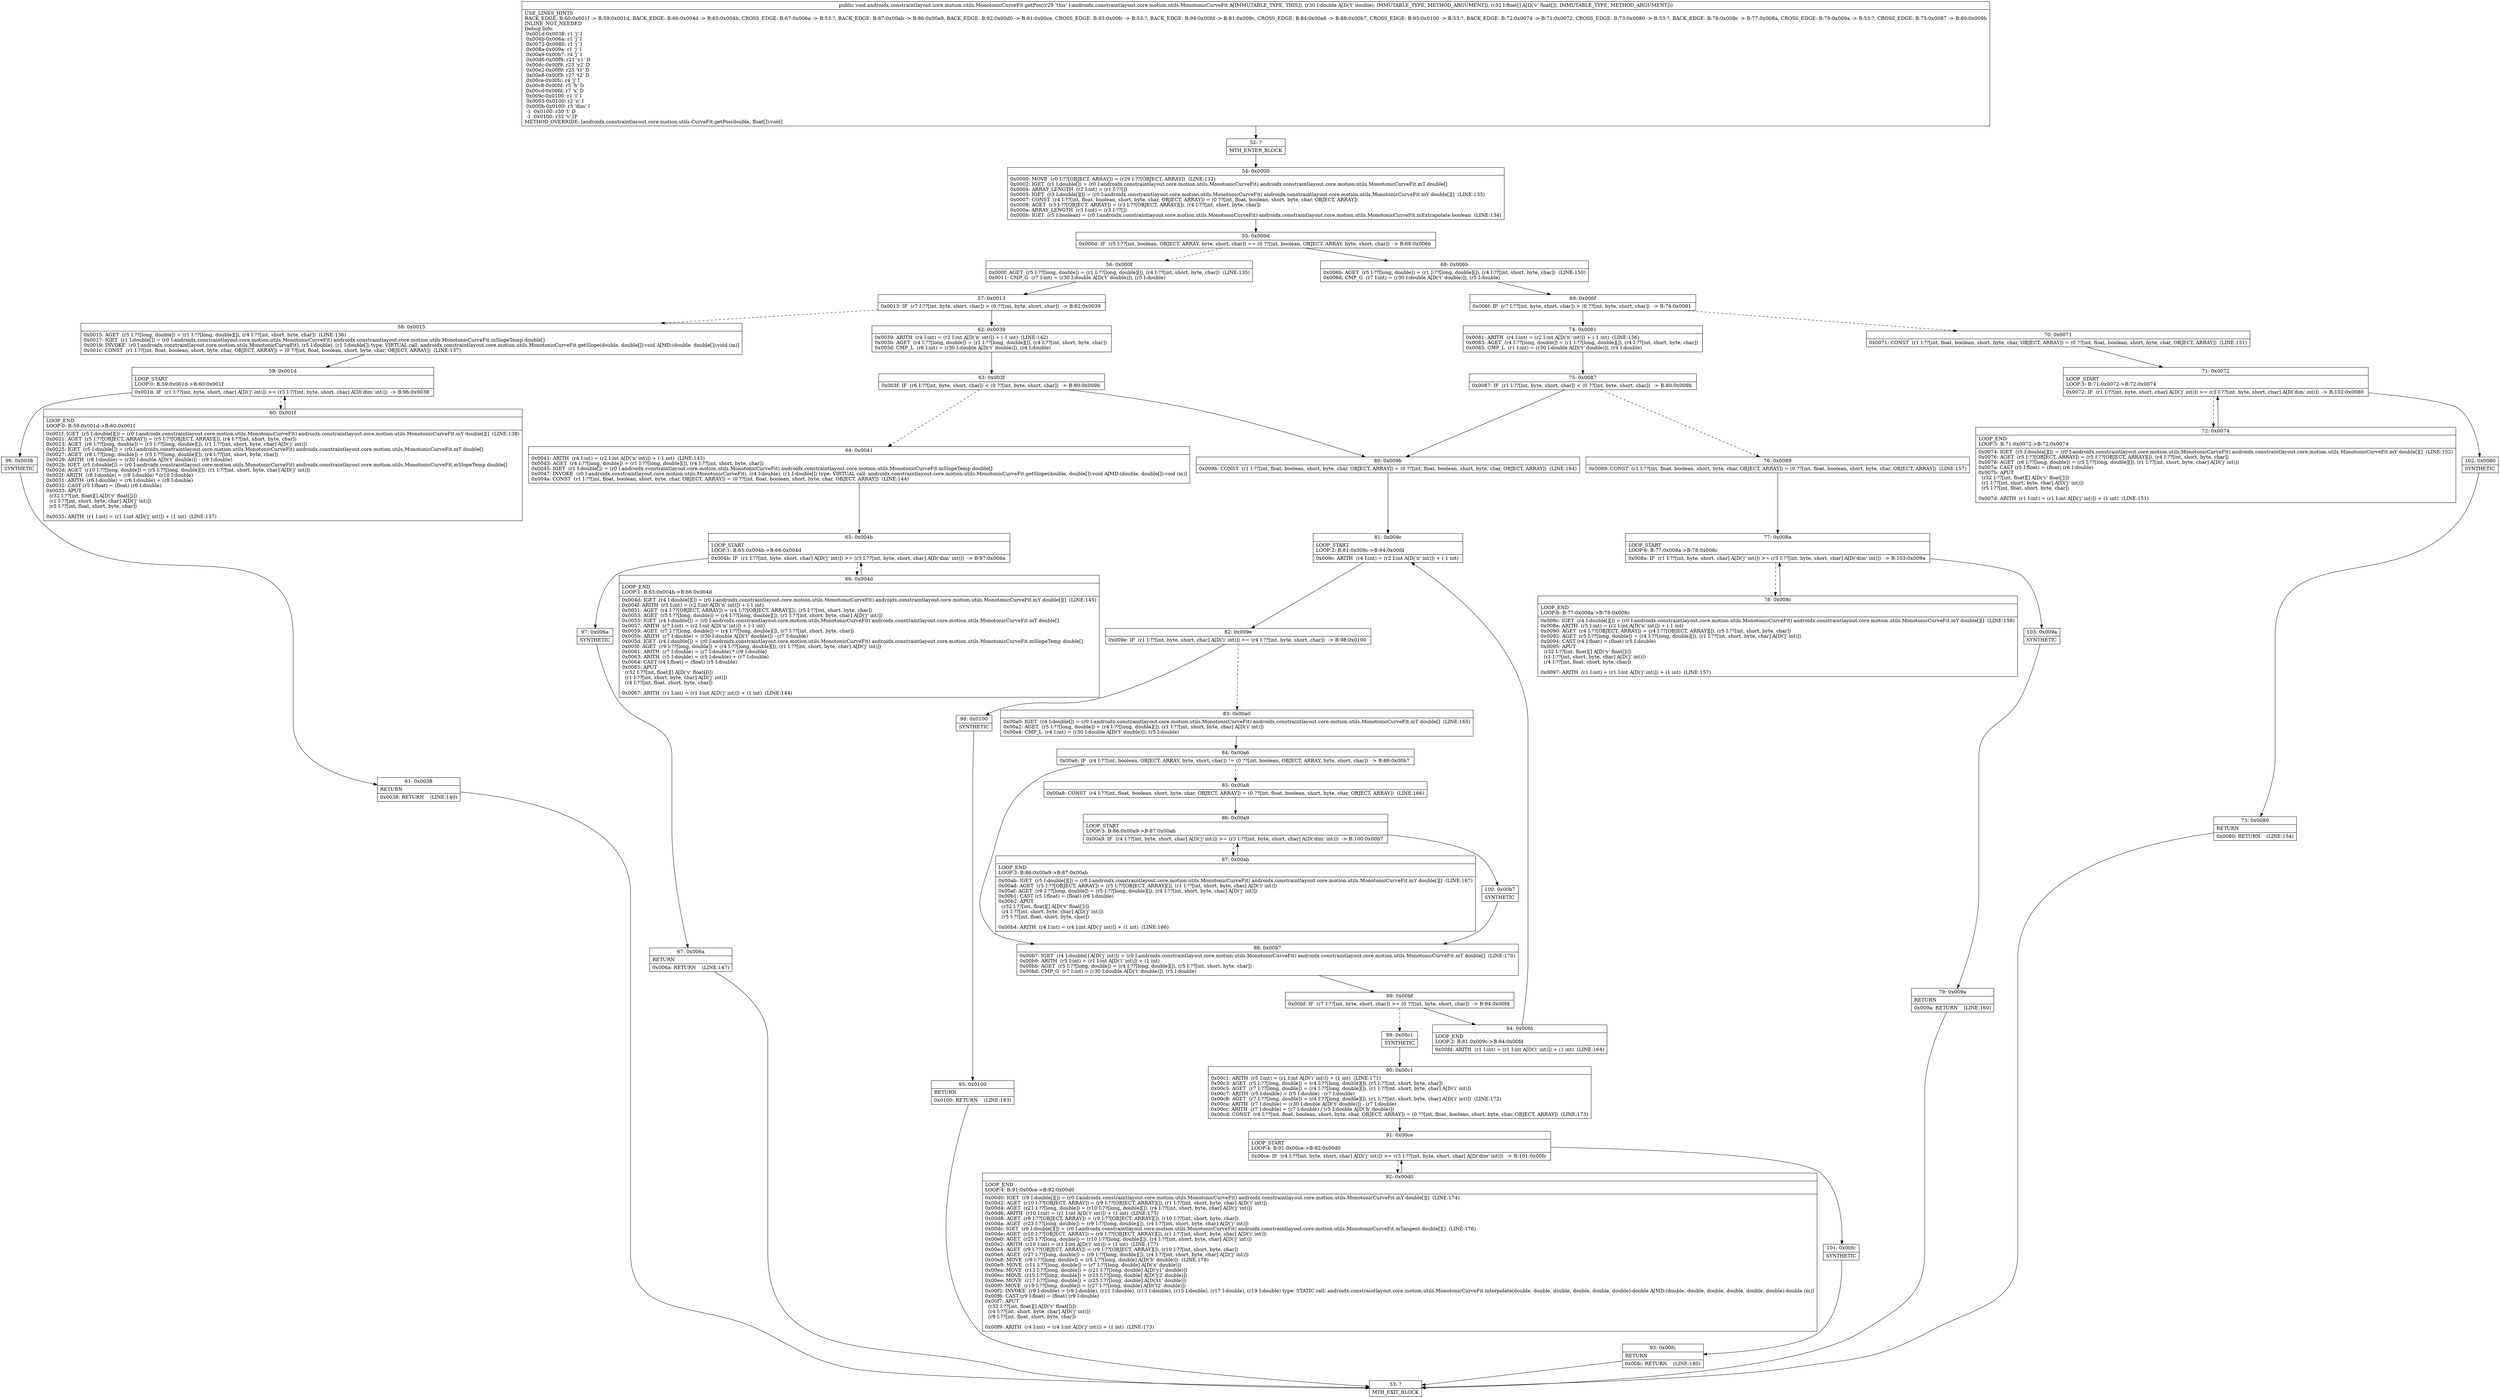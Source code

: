 digraph "CFG forandroidx.constraintlayout.core.motion.utils.MonotonicCurveFit.getPos(D[F)V" {
Node_52 [shape=record,label="{52\:\ ?|MTH_ENTER_BLOCK\l}"];
Node_54 [shape=record,label="{54\:\ 0x0000|0x0000: MOVE  (r0 I:??[OBJECT, ARRAY]) = (r29 I:??[OBJECT, ARRAY])  (LINE:132)\l0x0002: IGET  (r1 I:double[]) = (r0 I:androidx.constraintlayout.core.motion.utils.MonotonicCurveFit) androidx.constraintlayout.core.motion.utils.MonotonicCurveFit.mT double[] \l0x0004: ARRAY_LENGTH  (r2 I:int) = (r1 I:??[]) \l0x0005: IGET  (r3 I:double[][]) = (r0 I:androidx.constraintlayout.core.motion.utils.MonotonicCurveFit) androidx.constraintlayout.core.motion.utils.MonotonicCurveFit.mY double[][]  (LINE:133)\l0x0007: CONST  (r4 I:??[int, float, boolean, short, byte, char, OBJECT, ARRAY]) = (0 ??[int, float, boolean, short, byte, char, OBJECT, ARRAY]) \l0x0008: AGET  (r3 I:??[OBJECT, ARRAY]) = (r3 I:??[OBJECT, ARRAY][]), (r4 I:??[int, short, byte, char]) \l0x000a: ARRAY_LENGTH  (r3 I:int) = (r3 I:??[]) \l0x000b: IGET  (r5 I:boolean) = (r0 I:androidx.constraintlayout.core.motion.utils.MonotonicCurveFit) androidx.constraintlayout.core.motion.utils.MonotonicCurveFit.mExtrapolate boolean  (LINE:134)\l}"];
Node_55 [shape=record,label="{55\:\ 0x000d|0x000d: IF  (r5 I:??[int, boolean, OBJECT, ARRAY, byte, short, char]) == (0 ??[int, boolean, OBJECT, ARRAY, byte, short, char])  \-\> B:68:0x006b \l}"];
Node_56 [shape=record,label="{56\:\ 0x000f|0x000f: AGET  (r5 I:??[long, double]) = (r1 I:??[long, double][]), (r4 I:??[int, short, byte, char])  (LINE:135)\l0x0011: CMP_G  (r7 I:int) = (r30 I:double A[D('t' double)]), (r5 I:double) \l}"];
Node_57 [shape=record,label="{57\:\ 0x0013|0x0013: IF  (r7 I:??[int, byte, short, char]) \> (0 ??[int, byte, short, char])  \-\> B:62:0x0039 \l}"];
Node_58 [shape=record,label="{58\:\ 0x0015|0x0015: AGET  (r5 I:??[long, double]) = (r1 I:??[long, double][]), (r4 I:??[int, short, byte, char])  (LINE:136)\l0x0017: IGET  (r1 I:double[]) = (r0 I:androidx.constraintlayout.core.motion.utils.MonotonicCurveFit) androidx.constraintlayout.core.motion.utils.MonotonicCurveFit.mSlopeTemp double[] \l0x0019: INVOKE  (r0 I:androidx.constraintlayout.core.motion.utils.MonotonicCurveFit), (r5 I:double), (r1 I:double[]) type: VIRTUAL call: androidx.constraintlayout.core.motion.utils.MonotonicCurveFit.getSlope(double, double[]):void A[MD:(double, double[]):void (m)]\l0x001c: CONST  (r1 I:??[int, float, boolean, short, byte, char, OBJECT, ARRAY]) = (0 ??[int, float, boolean, short, byte, char, OBJECT, ARRAY])  (LINE:137)\l}"];
Node_59 [shape=record,label="{59\:\ 0x001d|LOOP_START\lLOOP:0: B:59:0x001d\-\>B:60:0x001f\l|0x001d: IF  (r1 I:??[int, byte, short, char] A[D('j' int)]) \>= (r3 I:??[int, byte, short, char] A[D('dim' int)])  \-\> B:96:0x0038 \l}"];
Node_60 [shape=record,label="{60\:\ 0x001f|LOOP_END\lLOOP:0: B:59:0x001d\-\>B:60:0x001f\l|0x001f: IGET  (r5 I:double[][]) = (r0 I:androidx.constraintlayout.core.motion.utils.MonotonicCurveFit) androidx.constraintlayout.core.motion.utils.MonotonicCurveFit.mY double[][]  (LINE:138)\l0x0021: AGET  (r5 I:??[OBJECT, ARRAY]) = (r5 I:??[OBJECT, ARRAY][]), (r4 I:??[int, short, byte, char]) \l0x0023: AGET  (r6 I:??[long, double]) = (r5 I:??[long, double][]), (r1 I:??[int, short, byte, char] A[D('j' int)]) \l0x0025: IGET  (r5 I:double[]) = (r0 I:androidx.constraintlayout.core.motion.utils.MonotonicCurveFit) androidx.constraintlayout.core.motion.utils.MonotonicCurveFit.mT double[] \l0x0027: AGET  (r8 I:??[long, double]) = (r5 I:??[long, double][]), (r4 I:??[int, short, byte, char]) \l0x0029: ARITH  (r8 I:double) = (r30 I:double A[D('t' double)]) \- (r8 I:double) \l0x002b: IGET  (r5 I:double[]) = (r0 I:androidx.constraintlayout.core.motion.utils.MonotonicCurveFit) androidx.constraintlayout.core.motion.utils.MonotonicCurveFit.mSlopeTemp double[] \l0x002d: AGET  (r10 I:??[long, double]) = (r5 I:??[long, double][]), (r1 I:??[int, short, byte, char] A[D('j' int)]) \l0x002f: ARITH  (r8 I:double) = (r8 I:double) * (r10 I:double) \l0x0031: ARITH  (r6 I:double) = (r6 I:double) + (r8 I:double) \l0x0032: CAST (r5 I:float) = (float) (r6 I:double) \l0x0033: APUT  \l  (r32 I:??[int, float][] A[D('v' float[])])\l  (r1 I:??[int, short, byte, char] A[D('j' int)])\l  (r5 I:??[int, float, short, byte, char])\l \l0x0035: ARITH  (r1 I:int) = (r1 I:int A[D('j' int)]) + (1 int)  (LINE:137)\l}"];
Node_96 [shape=record,label="{96\:\ 0x0038|SYNTHETIC\l}"];
Node_61 [shape=record,label="{61\:\ 0x0038|RETURN\l|0x0038: RETURN    (LINE:140)\l}"];
Node_53 [shape=record,label="{53\:\ ?|MTH_EXIT_BLOCK\l}"];
Node_62 [shape=record,label="{62\:\ 0x0039|0x0039: ARITH  (r4 I:int) = (r2 I:int A[D('n' int)]) + (\-1 int)  (LINE:142)\l0x003b: AGET  (r4 I:??[long, double]) = (r1 I:??[long, double][]), (r4 I:??[int, short, byte, char]) \l0x003d: CMP_L  (r6 I:int) = (r30 I:double A[D('t' double)]), (r4 I:double) \l}"];
Node_63 [shape=record,label="{63\:\ 0x003f|0x003f: IF  (r6 I:??[int, byte, short, char]) \< (0 ??[int, byte, short, char])  \-\> B:80:0x009b \l}"];
Node_64 [shape=record,label="{64\:\ 0x0041|0x0041: ARITH  (r4 I:int) = (r2 I:int A[D('n' int)]) + (\-1 int)  (LINE:143)\l0x0043: AGET  (r4 I:??[long, double]) = (r1 I:??[long, double][]), (r4 I:??[int, short, byte, char]) \l0x0045: IGET  (r1 I:double[]) = (r0 I:androidx.constraintlayout.core.motion.utils.MonotonicCurveFit) androidx.constraintlayout.core.motion.utils.MonotonicCurveFit.mSlopeTemp double[] \l0x0047: INVOKE  (r0 I:androidx.constraintlayout.core.motion.utils.MonotonicCurveFit), (r4 I:double), (r1 I:double[]) type: VIRTUAL call: androidx.constraintlayout.core.motion.utils.MonotonicCurveFit.getSlope(double, double[]):void A[MD:(double, double[]):void (m)]\l0x004a: CONST  (r1 I:??[int, float, boolean, short, byte, char, OBJECT, ARRAY]) = (0 ??[int, float, boolean, short, byte, char, OBJECT, ARRAY])  (LINE:144)\l}"];
Node_65 [shape=record,label="{65\:\ 0x004b|LOOP_START\lLOOP:1: B:65:0x004b\-\>B:66:0x004d\l|0x004b: IF  (r1 I:??[int, byte, short, char] A[D('j' int)]) \>= (r3 I:??[int, byte, short, char] A[D('dim' int)])  \-\> B:97:0x006a \l}"];
Node_66 [shape=record,label="{66\:\ 0x004d|LOOP_END\lLOOP:1: B:65:0x004b\-\>B:66:0x004d\l|0x004d: IGET  (r4 I:double[][]) = (r0 I:androidx.constraintlayout.core.motion.utils.MonotonicCurveFit) androidx.constraintlayout.core.motion.utils.MonotonicCurveFit.mY double[][]  (LINE:145)\l0x004f: ARITH  (r5 I:int) = (r2 I:int A[D('n' int)]) + (\-1 int) \l0x0051: AGET  (r4 I:??[OBJECT, ARRAY]) = (r4 I:??[OBJECT, ARRAY][]), (r5 I:??[int, short, byte, char]) \l0x0053: AGET  (r5 I:??[long, double]) = (r4 I:??[long, double][]), (r1 I:??[int, short, byte, char] A[D('j' int)]) \l0x0055: IGET  (r4 I:double[]) = (r0 I:androidx.constraintlayout.core.motion.utils.MonotonicCurveFit) androidx.constraintlayout.core.motion.utils.MonotonicCurveFit.mT double[] \l0x0057: ARITH  (r7 I:int) = (r2 I:int A[D('n' int)]) + (\-1 int) \l0x0059: AGET  (r7 I:??[long, double]) = (r4 I:??[long, double][]), (r7 I:??[int, short, byte, char]) \l0x005b: ARITH  (r7 I:double) = (r30 I:double A[D('t' double)]) \- (r7 I:double) \l0x005d: IGET  (r4 I:double[]) = (r0 I:androidx.constraintlayout.core.motion.utils.MonotonicCurveFit) androidx.constraintlayout.core.motion.utils.MonotonicCurveFit.mSlopeTemp double[] \l0x005f: AGET  (r9 I:??[long, double]) = (r4 I:??[long, double][]), (r1 I:??[int, short, byte, char] A[D('j' int)]) \l0x0061: ARITH  (r7 I:double) = (r7 I:double) * (r9 I:double) \l0x0063: ARITH  (r5 I:double) = (r5 I:double) + (r7 I:double) \l0x0064: CAST (r4 I:float) = (float) (r5 I:double) \l0x0065: APUT  \l  (r32 I:??[int, float][] A[D('v' float[])])\l  (r1 I:??[int, short, byte, char] A[D('j' int)])\l  (r4 I:??[int, float, short, byte, char])\l \l0x0067: ARITH  (r1 I:int) = (r1 I:int A[D('j' int)]) + (1 int)  (LINE:144)\l}"];
Node_97 [shape=record,label="{97\:\ 0x006a|SYNTHETIC\l}"];
Node_67 [shape=record,label="{67\:\ 0x006a|RETURN\l|0x006a: RETURN    (LINE:147)\l}"];
Node_80 [shape=record,label="{80\:\ 0x009b|0x009b: CONST  (r1 I:??[int, float, boolean, short, byte, char, OBJECT, ARRAY]) = (0 ??[int, float, boolean, short, byte, char, OBJECT, ARRAY])  (LINE:164)\l}"];
Node_81 [shape=record,label="{81\:\ 0x009c|LOOP_START\lLOOP:2: B:81:0x009c\-\>B:94:0x00fd\l|0x009c: ARITH  (r4 I:int) = (r2 I:int A[D('n' int)]) + (\-1 int) \l}"];
Node_82 [shape=record,label="{82\:\ 0x009e|0x009e: IF  (r1 I:??[int, byte, short, char] A[D('i' int)]) \>= (r4 I:??[int, byte, short, char])  \-\> B:98:0x0100 \l}"];
Node_83 [shape=record,label="{83\:\ 0x00a0|0x00a0: IGET  (r4 I:double[]) = (r0 I:androidx.constraintlayout.core.motion.utils.MonotonicCurveFit) androidx.constraintlayout.core.motion.utils.MonotonicCurveFit.mT double[]  (LINE:165)\l0x00a2: AGET  (r5 I:??[long, double]) = (r4 I:??[long, double][]), (r1 I:??[int, short, byte, char] A[D('i' int)]) \l0x00a4: CMP_L  (r4 I:int) = (r30 I:double A[D('t' double)]), (r5 I:double) \l}"];
Node_84 [shape=record,label="{84\:\ 0x00a6|0x00a6: IF  (r4 I:??[int, boolean, OBJECT, ARRAY, byte, short, char]) != (0 ??[int, boolean, OBJECT, ARRAY, byte, short, char])  \-\> B:88:0x00b7 \l}"];
Node_85 [shape=record,label="{85\:\ 0x00a8|0x00a8: CONST  (r4 I:??[int, float, boolean, short, byte, char, OBJECT, ARRAY]) = (0 ??[int, float, boolean, short, byte, char, OBJECT, ARRAY])  (LINE:166)\l}"];
Node_86 [shape=record,label="{86\:\ 0x00a9|LOOP_START\lLOOP:3: B:86:0x00a9\-\>B:87:0x00ab\l|0x00a9: IF  (r4 I:??[int, byte, short, char] A[D('j' int)]) \>= (r3 I:??[int, byte, short, char] A[D('dim' int)])  \-\> B:100:0x00b7 \l}"];
Node_87 [shape=record,label="{87\:\ 0x00ab|LOOP_END\lLOOP:3: B:86:0x00a9\-\>B:87:0x00ab\l|0x00ab: IGET  (r5 I:double[][]) = (r0 I:androidx.constraintlayout.core.motion.utils.MonotonicCurveFit) androidx.constraintlayout.core.motion.utils.MonotonicCurveFit.mY double[][]  (LINE:167)\l0x00ad: AGET  (r5 I:??[OBJECT, ARRAY]) = (r5 I:??[OBJECT, ARRAY][]), (r1 I:??[int, short, byte, char] A[D('i' int)]) \l0x00af: AGET  (r6 I:??[long, double]) = (r5 I:??[long, double][]), (r4 I:??[int, short, byte, char] A[D('j' int)]) \l0x00b1: CAST (r5 I:float) = (float) (r6 I:double) \l0x00b2: APUT  \l  (r32 I:??[int, float][] A[D('v' float[])])\l  (r4 I:??[int, short, byte, char] A[D('j' int)])\l  (r5 I:??[int, float, short, byte, char])\l \l0x00b4: ARITH  (r4 I:int) = (r4 I:int A[D('j' int)]) + (1 int)  (LINE:166)\l}"];
Node_100 [shape=record,label="{100\:\ 0x00b7|SYNTHETIC\l}"];
Node_88 [shape=record,label="{88\:\ 0x00b7|0x00b7: IGET  (r4 I:double[] A[D('j' int)]) = (r0 I:androidx.constraintlayout.core.motion.utils.MonotonicCurveFit) androidx.constraintlayout.core.motion.utils.MonotonicCurveFit.mT double[]  (LINE:170)\l0x00b9: ARITH  (r5 I:int) = (r1 I:int A[D('i' int)]) + (1 int) \l0x00bb: AGET  (r5 I:??[long, double]) = (r4 I:??[long, double][]), (r5 I:??[int, short, byte, char]) \l0x00bd: CMP_G  (r7 I:int) = (r30 I:double A[D('t' double)]), (r5 I:double) \l}"];
Node_89 [shape=record,label="{89\:\ 0x00bf|0x00bf: IF  (r7 I:??[int, byte, short, char]) \>= (0 ??[int, byte, short, char])  \-\> B:94:0x00fd \l}"];
Node_94 [shape=record,label="{94\:\ 0x00fd|LOOP_END\lLOOP:2: B:81:0x009c\-\>B:94:0x00fd\l|0x00fd: ARITH  (r1 I:int) = (r1 I:int A[D('i' int)]) + (1 int)  (LINE:164)\l}"];
Node_99 [shape=record,label="{99\:\ 0x00c1|SYNTHETIC\l}"];
Node_90 [shape=record,label="{90\:\ 0x00c1|0x00c1: ARITH  (r5 I:int) = (r1 I:int A[D('i' int)]) + (1 int)  (LINE:171)\l0x00c3: AGET  (r5 I:??[long, double]) = (r4 I:??[long, double][]), (r5 I:??[int, short, byte, char]) \l0x00c5: AGET  (r7 I:??[long, double]) = (r4 I:??[long, double][]), (r1 I:??[int, short, byte, char] A[D('i' int)]) \l0x00c7: ARITH  (r5 I:double) = (r5 I:double) \- (r7 I:double) \l0x00c8: AGET  (r7 I:??[long, double]) = (r4 I:??[long, double][]), (r1 I:??[int, short, byte, char] A[D('i' int)])  (LINE:172)\l0x00ca: ARITH  (r7 I:double) = (r30 I:double A[D('t' double)]) \- (r7 I:double) \l0x00cc: ARITH  (r7 I:double) = (r7 I:double) \/ (r5 I:double A[D('h' double)]) \l0x00cd: CONST  (r4 I:??[int, float, boolean, short, byte, char, OBJECT, ARRAY]) = (0 ??[int, float, boolean, short, byte, char, OBJECT, ARRAY])  (LINE:173)\l}"];
Node_91 [shape=record,label="{91\:\ 0x00ce|LOOP_START\lLOOP:4: B:91:0x00ce\-\>B:92:0x00d0\l|0x00ce: IF  (r4 I:??[int, byte, short, char] A[D('j' int)]) \>= (r3 I:??[int, byte, short, char] A[D('dim' int)])  \-\> B:101:0x00fc \l}"];
Node_92 [shape=record,label="{92\:\ 0x00d0|LOOP_END\lLOOP:4: B:91:0x00ce\-\>B:92:0x00d0\l|0x00d0: IGET  (r9 I:double[][]) = (r0 I:androidx.constraintlayout.core.motion.utils.MonotonicCurveFit) androidx.constraintlayout.core.motion.utils.MonotonicCurveFit.mY double[][]  (LINE:174)\l0x00d2: AGET  (r10 I:??[OBJECT, ARRAY]) = (r9 I:??[OBJECT, ARRAY][]), (r1 I:??[int, short, byte, char] A[D('i' int)]) \l0x00d4: AGET  (r21 I:??[long, double]) = (r10 I:??[long, double][]), (r4 I:??[int, short, byte, char] A[D('j' int)]) \l0x00d6: ARITH  (r10 I:int) = (r1 I:int A[D('i' int)]) + (1 int)  (LINE:175)\l0x00d8: AGET  (r9 I:??[OBJECT, ARRAY]) = (r9 I:??[OBJECT, ARRAY][]), (r10 I:??[int, short, byte, char]) \l0x00da: AGET  (r23 I:??[long, double]) = (r9 I:??[long, double][]), (r4 I:??[int, short, byte, char] A[D('j' int)]) \l0x00dc: IGET  (r9 I:double[][]) = (r0 I:androidx.constraintlayout.core.motion.utils.MonotonicCurveFit) androidx.constraintlayout.core.motion.utils.MonotonicCurveFit.mTangent double[][]  (LINE:176)\l0x00de: AGET  (r10 I:??[OBJECT, ARRAY]) = (r9 I:??[OBJECT, ARRAY][]), (r1 I:??[int, short, byte, char] A[D('i' int)]) \l0x00e0: AGET  (r25 I:??[long, double]) = (r10 I:??[long, double][]), (r4 I:??[int, short, byte, char] A[D('j' int)]) \l0x00e2: ARITH  (r10 I:int) = (r1 I:int A[D('i' int)]) + (1 int)  (LINE:177)\l0x00e4: AGET  (r9 I:??[OBJECT, ARRAY]) = (r9 I:??[OBJECT, ARRAY][]), (r10 I:??[int, short, byte, char]) \l0x00e6: AGET  (r27 I:??[long, double]) = (r9 I:??[long, double][]), (r4 I:??[int, short, byte, char] A[D('j' int)]) \l0x00e8: MOVE  (r9 I:??[long, double]) = (r5 I:??[long, double] A[D('h' double)])  (LINE:178)\l0x00e9: MOVE  (r11 I:??[long, double]) = (r7 I:??[long, double] A[D('x' double)]) \l0x00ea: MOVE  (r13 I:??[long, double]) = (r21 I:??[long, double] A[D('y1' double)]) \l0x00ec: MOVE  (r15 I:??[long, double]) = (r23 I:??[long, double] A[D('y2' double)]) \l0x00ee: MOVE  (r17 I:??[long, double]) = (r25 I:??[long, double] A[D('t1' double)]) \l0x00f0: MOVE  (r19 I:??[long, double]) = (r27 I:??[long, double] A[D('t2' double)]) \l0x00f2: INVOKE  (r9 I:double) = (r9 I:double), (r11 I:double), (r13 I:double), (r15 I:double), (r17 I:double), (r19 I:double) type: STATIC call: androidx.constraintlayout.core.motion.utils.MonotonicCurveFit.interpolate(double, double, double, double, double, double):double A[MD:(double, double, double, double, double, double):double (m)]\l0x00f6: CAST (r9 I:float) = (float) (r9 I:double) \l0x00f7: APUT  \l  (r32 I:??[int, float][] A[D('v' float[])])\l  (r4 I:??[int, short, byte, char] A[D('j' int)])\l  (r9 I:??[int, float, short, byte, char])\l \l0x00f9: ARITH  (r4 I:int) = (r4 I:int A[D('j' int)]) + (1 int)  (LINE:173)\l}"];
Node_101 [shape=record,label="{101\:\ 0x00fc|SYNTHETIC\l}"];
Node_93 [shape=record,label="{93\:\ 0x00fc|RETURN\l|0x00fc: RETURN    (LINE:180)\l}"];
Node_98 [shape=record,label="{98\:\ 0x0100|SYNTHETIC\l}"];
Node_95 [shape=record,label="{95\:\ 0x0100|RETURN\l|0x0100: RETURN    (LINE:183)\l}"];
Node_68 [shape=record,label="{68\:\ 0x006b|0x006b: AGET  (r5 I:??[long, double]) = (r1 I:??[long, double][]), (r4 I:??[int, short, byte, char])  (LINE:150)\l0x006d: CMP_G  (r7 I:int) = (r30 I:double A[D('t' double)]), (r5 I:double) \l}"];
Node_69 [shape=record,label="{69\:\ 0x006f|0x006f: IF  (r7 I:??[int, byte, short, char]) \> (0 ??[int, byte, short, char])  \-\> B:74:0x0081 \l}"];
Node_70 [shape=record,label="{70\:\ 0x0071|0x0071: CONST  (r1 I:??[int, float, boolean, short, byte, char, OBJECT, ARRAY]) = (0 ??[int, float, boolean, short, byte, char, OBJECT, ARRAY])  (LINE:151)\l}"];
Node_71 [shape=record,label="{71\:\ 0x0072|LOOP_START\lLOOP:5: B:71:0x0072\-\>B:72:0x0074\l|0x0072: IF  (r1 I:??[int, byte, short, char] A[D('j' int)]) \>= (r3 I:??[int, byte, short, char] A[D('dim' int)])  \-\> B:102:0x0080 \l}"];
Node_72 [shape=record,label="{72\:\ 0x0074|LOOP_END\lLOOP:5: B:71:0x0072\-\>B:72:0x0074\l|0x0074: IGET  (r5 I:double[][]) = (r0 I:androidx.constraintlayout.core.motion.utils.MonotonicCurveFit) androidx.constraintlayout.core.motion.utils.MonotonicCurveFit.mY double[][]  (LINE:152)\l0x0076: AGET  (r5 I:??[OBJECT, ARRAY]) = (r5 I:??[OBJECT, ARRAY][]), (r4 I:??[int, short, byte, char]) \l0x0078: AGET  (r6 I:??[long, double]) = (r5 I:??[long, double][]), (r1 I:??[int, short, byte, char] A[D('j' int)]) \l0x007a: CAST (r5 I:float) = (float) (r6 I:double) \l0x007b: APUT  \l  (r32 I:??[int, float][] A[D('v' float[])])\l  (r1 I:??[int, short, byte, char] A[D('j' int)])\l  (r5 I:??[int, float, short, byte, char])\l \l0x007d: ARITH  (r1 I:int) = (r1 I:int A[D('j' int)]) + (1 int)  (LINE:151)\l}"];
Node_102 [shape=record,label="{102\:\ 0x0080|SYNTHETIC\l}"];
Node_73 [shape=record,label="{73\:\ 0x0080|RETURN\l|0x0080: RETURN    (LINE:154)\l}"];
Node_74 [shape=record,label="{74\:\ 0x0081|0x0081: ARITH  (r4 I:int) = (r2 I:int A[D('n' int)]) + (\-1 int)  (LINE:156)\l0x0083: AGET  (r4 I:??[long, double]) = (r1 I:??[long, double][]), (r4 I:??[int, short, byte, char]) \l0x0085: CMP_L  (r1 I:int) = (r30 I:double A[D('t' double)]), (r4 I:double) \l}"];
Node_75 [shape=record,label="{75\:\ 0x0087|0x0087: IF  (r1 I:??[int, byte, short, char]) \< (0 ??[int, byte, short, char])  \-\> B:80:0x009b \l}"];
Node_76 [shape=record,label="{76\:\ 0x0089|0x0089: CONST  (r1 I:??[int, float, boolean, short, byte, char, OBJECT, ARRAY]) = (0 ??[int, float, boolean, short, byte, char, OBJECT, ARRAY])  (LINE:157)\l}"];
Node_77 [shape=record,label="{77\:\ 0x008a|LOOP_START\lLOOP:6: B:77:0x008a\-\>B:78:0x008c\l|0x008a: IF  (r1 I:??[int, byte, short, char] A[D('j' int)]) \>= (r3 I:??[int, byte, short, char] A[D('dim' int)])  \-\> B:103:0x009a \l}"];
Node_78 [shape=record,label="{78\:\ 0x008c|LOOP_END\lLOOP:6: B:77:0x008a\-\>B:78:0x008c\l|0x008c: IGET  (r4 I:double[][]) = (r0 I:androidx.constraintlayout.core.motion.utils.MonotonicCurveFit) androidx.constraintlayout.core.motion.utils.MonotonicCurveFit.mY double[][]  (LINE:158)\l0x008e: ARITH  (r5 I:int) = (r2 I:int A[D('n' int)]) + (\-1 int) \l0x0090: AGET  (r4 I:??[OBJECT, ARRAY]) = (r4 I:??[OBJECT, ARRAY][]), (r5 I:??[int, short, byte, char]) \l0x0092: AGET  (r5 I:??[long, double]) = (r4 I:??[long, double][]), (r1 I:??[int, short, byte, char] A[D('j' int)]) \l0x0094: CAST (r4 I:float) = (float) (r5 I:double) \l0x0095: APUT  \l  (r32 I:??[int, float][] A[D('v' float[])])\l  (r1 I:??[int, short, byte, char] A[D('j' int)])\l  (r4 I:??[int, float, short, byte, char])\l \l0x0097: ARITH  (r1 I:int) = (r1 I:int A[D('j' int)]) + (1 int)  (LINE:157)\l}"];
Node_103 [shape=record,label="{103\:\ 0x009a|SYNTHETIC\l}"];
Node_79 [shape=record,label="{79\:\ 0x009a|RETURN\l|0x009a: RETURN    (LINE:160)\l}"];
MethodNode[shape=record,label="{public void androidx.constraintlayout.core.motion.utils.MonotonicCurveFit.getPos((r29 'this' I:androidx.constraintlayout.core.motion.utils.MonotonicCurveFit A[IMMUTABLE_TYPE, THIS]), (r30 I:double A[D('t' double), IMMUTABLE_TYPE, METHOD_ARGUMENT]), (r32 I:float[] A[D('v' float[]), IMMUTABLE_TYPE, METHOD_ARGUMENT]))  | USE_LINES_HINTS\lBACK_EDGE: B:60:0x001f \-\> B:59:0x001d, BACK_EDGE: B:66:0x004d \-\> B:65:0x004b, CROSS_EDGE: B:67:0x006a \-\> B:53:?, BACK_EDGE: B:87:0x00ab \-\> B:86:0x00a9, BACK_EDGE: B:92:0x00d0 \-\> B:91:0x00ce, CROSS_EDGE: B:93:0x00fc \-\> B:53:?, BACK_EDGE: B:94:0x00fd \-\> B:81:0x009c, CROSS_EDGE: B:84:0x00a6 \-\> B:88:0x00b7, CROSS_EDGE: B:95:0x0100 \-\> B:53:?, BACK_EDGE: B:72:0x0074 \-\> B:71:0x0072, CROSS_EDGE: B:73:0x0080 \-\> B:53:?, BACK_EDGE: B:78:0x008c \-\> B:77:0x008a, CROSS_EDGE: B:79:0x009a \-\> B:53:?, CROSS_EDGE: B:75:0x0087 \-\> B:80:0x009b\lINLINE_NOT_NEEDED\lDebug Info:\l  0x001d\-0x0038: r1 'j' I\l  0x004b\-0x006a: r1 'j' I\l  0x0072\-0x0080: r1 'j' I\l  0x008a\-0x009a: r1 'j' I\l  0x00a9\-0x00b7: r4 'j' I\l  0x00d6\-0x00f9: r21 'y1' D\l  0x00dc\-0x00f9: r23 'y2' D\l  0x00e2\-0x00f9: r25 't1' D\l  0x00e8\-0x00f9: r27 't2' D\l  0x00ce\-0x00fc: r4 'j' I\l  0x00c8\-0x00fd: r5 'h' D\l  0x00cd\-0x00fd: r7 'x' D\l  0x009c\-0x0100: r1 'i' I\l  0x0005\-0x0100: r2 'n' I\l  0x000b\-0x0100: r3 'dim' I\l  \-1 \-0x0100: r30 't' D\l  \-1 \-0x0100: r32 'v' [F\lMETHOD_OVERRIDE: [androidx.constraintlayout.core.motion.utils.CurveFit.getPos(double, float[]):void]\l}"];
MethodNode -> Node_52;Node_52 -> Node_54;
Node_54 -> Node_55;
Node_55 -> Node_56[style=dashed];
Node_55 -> Node_68;
Node_56 -> Node_57;
Node_57 -> Node_58[style=dashed];
Node_57 -> Node_62;
Node_58 -> Node_59;
Node_59 -> Node_60[style=dashed];
Node_59 -> Node_96;
Node_60 -> Node_59;
Node_96 -> Node_61;
Node_61 -> Node_53;
Node_62 -> Node_63;
Node_63 -> Node_64[style=dashed];
Node_63 -> Node_80;
Node_64 -> Node_65;
Node_65 -> Node_66[style=dashed];
Node_65 -> Node_97;
Node_66 -> Node_65;
Node_97 -> Node_67;
Node_67 -> Node_53;
Node_80 -> Node_81;
Node_81 -> Node_82;
Node_82 -> Node_83[style=dashed];
Node_82 -> Node_98;
Node_83 -> Node_84;
Node_84 -> Node_85[style=dashed];
Node_84 -> Node_88;
Node_85 -> Node_86;
Node_86 -> Node_87[style=dashed];
Node_86 -> Node_100;
Node_87 -> Node_86;
Node_100 -> Node_88;
Node_88 -> Node_89;
Node_89 -> Node_94;
Node_89 -> Node_99[style=dashed];
Node_94 -> Node_81;
Node_99 -> Node_90;
Node_90 -> Node_91;
Node_91 -> Node_92[style=dashed];
Node_91 -> Node_101;
Node_92 -> Node_91;
Node_101 -> Node_93;
Node_93 -> Node_53;
Node_98 -> Node_95;
Node_95 -> Node_53;
Node_68 -> Node_69;
Node_69 -> Node_70[style=dashed];
Node_69 -> Node_74;
Node_70 -> Node_71;
Node_71 -> Node_72[style=dashed];
Node_71 -> Node_102;
Node_72 -> Node_71;
Node_102 -> Node_73;
Node_73 -> Node_53;
Node_74 -> Node_75;
Node_75 -> Node_76[style=dashed];
Node_75 -> Node_80;
Node_76 -> Node_77;
Node_77 -> Node_78[style=dashed];
Node_77 -> Node_103;
Node_78 -> Node_77;
Node_103 -> Node_79;
Node_79 -> Node_53;
}

